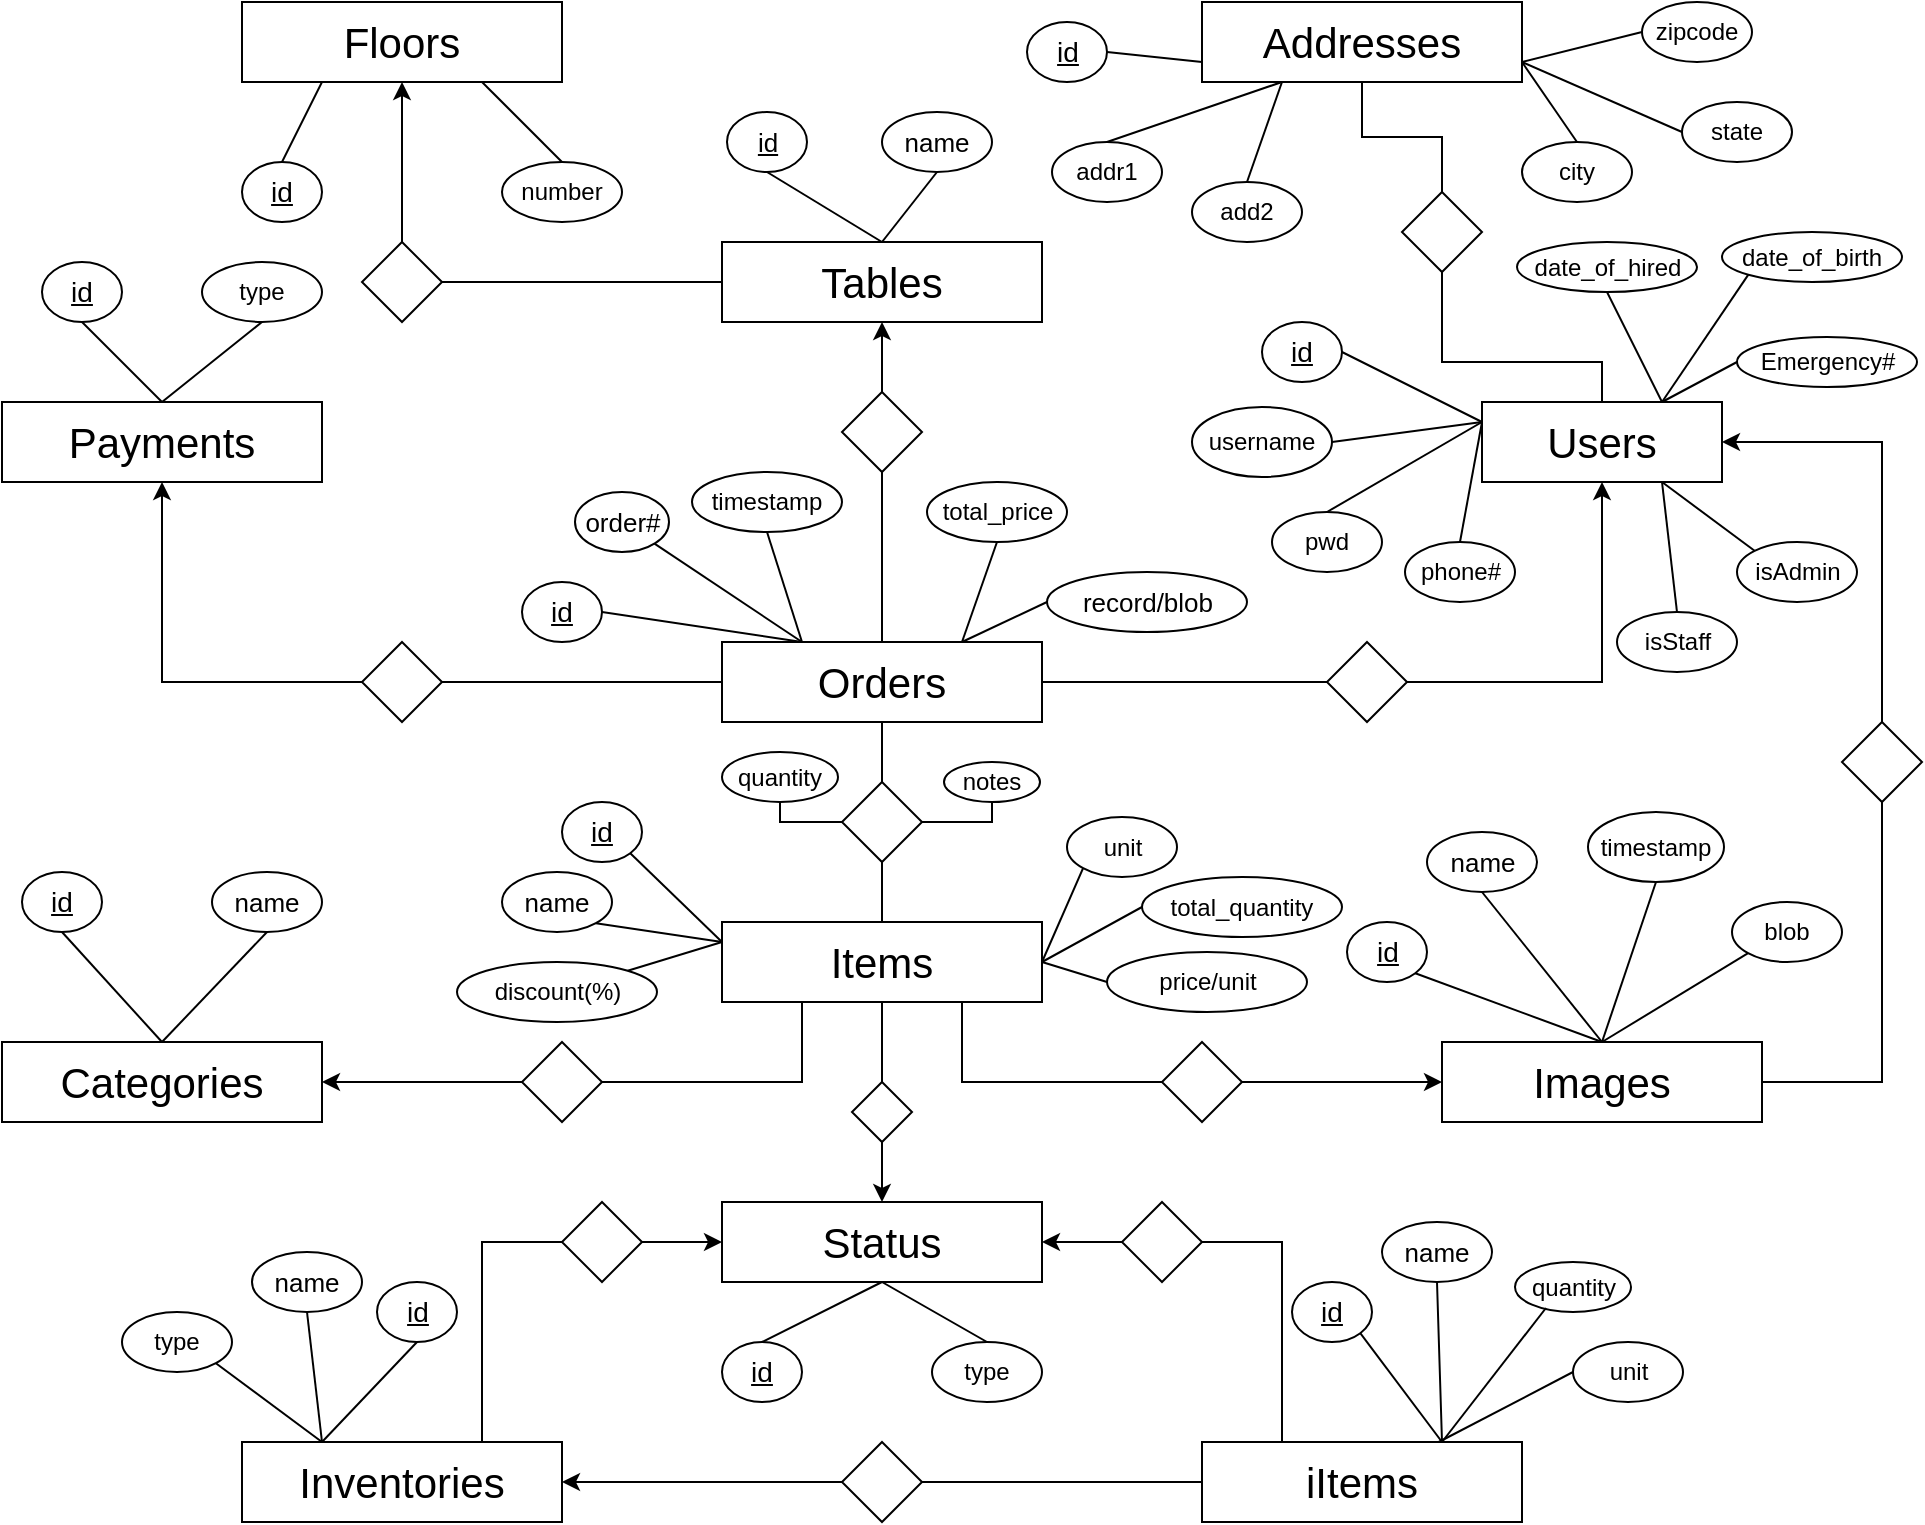 <mxfile version="12.2.4" type="device" pages="1"><diagram id="SqzBO1dP8oTxHRe6FF3o" name="Page-1"><mxGraphModel dx="1656" dy="914" grid="1" gridSize="10" guides="1" tooltips="1" connect="1" arrows="1" fold="1" page="1" pageScale="1" pageWidth="1100" pageHeight="850" math="0" shadow="0"><root><mxCell id="0"/><mxCell id="1" parent="0"/><mxCell id="6KdxExb9u717mg74cRnZ-1" value="&lt;font style=&quot;font-size: 21px&quot;&gt;Floors&lt;/font&gt;" style="rounded=0;whiteSpace=wrap;html=1;" vertex="1" parent="1"><mxGeometry x="190" y="50" width="160" height="40" as="geometry"/></mxCell><mxCell id="6KdxExb9u717mg74cRnZ-37" style="edgeStyle=orthogonalEdgeStyle;rounded=0;orthogonalLoop=1;jettySize=auto;html=1;entryX=0.5;entryY=1;entryDx=0;entryDy=0;endArrow=classic;endFill=1;" edge="1" parent="1" source="6KdxExb9u717mg74cRnZ-38" target="6KdxExb9u717mg74cRnZ-1"><mxGeometry relative="1" as="geometry"/></mxCell><mxCell id="6KdxExb9u717mg74cRnZ-2" value="&lt;font style=&quot;font-size: 21px&quot;&gt;Tables&lt;/font&gt;" style="rounded=0;whiteSpace=wrap;html=1;" vertex="1" parent="1"><mxGeometry x="430" y="170" width="160" height="40" as="geometry"/></mxCell><mxCell id="6KdxExb9u717mg74cRnZ-40" style="edgeStyle=orthogonalEdgeStyle;rounded=0;orthogonalLoop=1;jettySize=auto;html=1;entryX=0.5;entryY=1;entryDx=0;entryDy=0;endArrow=classic;endFill=1;" edge="1" parent="1" source="6KdxExb9u717mg74cRnZ-41" target="6KdxExb9u717mg74cRnZ-2"><mxGeometry relative="1" as="geometry"/></mxCell><mxCell id="6KdxExb9u717mg74cRnZ-43" style="edgeStyle=orthogonalEdgeStyle;rounded=0;orthogonalLoop=1;jettySize=auto;html=1;entryX=0.5;entryY=1;entryDx=0;entryDy=0;endArrow=classic;endFill=1;" edge="1" parent="1" source="6KdxExb9u717mg74cRnZ-44" target="6KdxExb9u717mg74cRnZ-24"><mxGeometry relative="1" as="geometry"/></mxCell><mxCell id="6KdxExb9u717mg74cRnZ-46" style="edgeStyle=orthogonalEdgeStyle;rounded=0;orthogonalLoop=1;jettySize=auto;html=1;entryX=0.5;entryY=1;entryDx=0;entryDy=0;endArrow=classic;endFill=1;exitX=1;exitY=0.5;exitDx=0;exitDy=0;" edge="1" parent="1" source="6KdxExb9u717mg74cRnZ-6" target="6KdxExb9u717mg74cRnZ-17"><mxGeometry relative="1" as="geometry"><Array as="points"><mxPoint x="870" y="390"/></Array></mxGeometry></mxCell><mxCell id="6KdxExb9u717mg74cRnZ-6" value="&lt;font style=&quot;font-size: 21px&quot;&gt;Orders&lt;/font&gt;" style="rounded=0;whiteSpace=wrap;html=1;" vertex="1" parent="1"><mxGeometry x="430" y="370" width="160" height="40" as="geometry"/></mxCell><mxCell id="6KdxExb9u717mg74cRnZ-50" style="edgeStyle=orthogonalEdgeStyle;rounded=0;orthogonalLoop=1;jettySize=auto;html=1;entryX=0.5;entryY=1;entryDx=0;entryDy=0;endArrow=none;endFill=0;" edge="1" parent="1" source="6KdxExb9u717mg74cRnZ-51" target="6KdxExb9u717mg74cRnZ-6"><mxGeometry relative="1" as="geometry"/></mxCell><mxCell id="6KdxExb9u717mg74cRnZ-53" style="edgeStyle=orthogonalEdgeStyle;rounded=0;orthogonalLoop=1;jettySize=auto;html=1;entryX=1;entryY=0.5;entryDx=0;entryDy=0;endArrow=classic;endFill=1;" edge="1" parent="1" source="6KdxExb9u717mg74cRnZ-54" target="6KdxExb9u717mg74cRnZ-21"><mxGeometry relative="1" as="geometry"/></mxCell><mxCell id="6KdxExb9u717mg74cRnZ-56" style="edgeStyle=orthogonalEdgeStyle;rounded=0;orthogonalLoop=1;jettySize=auto;html=1;entryX=0;entryY=0.5;entryDx=0;entryDy=0;endArrow=classic;endFill=1;exitX=1;exitY=0.5;exitDx=0;exitDy=0;" edge="1" parent="1" source="6KdxExb9u717mg74cRnZ-188" target="6KdxExb9u717mg74cRnZ-23"><mxGeometry relative="1" as="geometry"/></mxCell><mxCell id="6KdxExb9u717mg74cRnZ-63" style="edgeStyle=orthogonalEdgeStyle;rounded=0;orthogonalLoop=1;jettySize=auto;html=1;entryX=0.5;entryY=0;entryDx=0;entryDy=0;endArrow=classic;endFill=1;" edge="1" parent="1" source="6KdxExb9u717mg74cRnZ-64" target="6KdxExb9u717mg74cRnZ-29"><mxGeometry relative="1" as="geometry"/></mxCell><mxCell id="6KdxExb9u717mg74cRnZ-14" value="&lt;font style=&quot;font-size: 21px&quot;&gt;Items&lt;/font&gt;" style="rounded=0;whiteSpace=wrap;html=1;" vertex="1" parent="1"><mxGeometry x="430" y="510" width="160" height="40" as="geometry"/></mxCell><mxCell id="6KdxExb9u717mg74cRnZ-48" style="edgeStyle=orthogonalEdgeStyle;rounded=0;orthogonalLoop=1;jettySize=auto;html=1;entryX=0.5;entryY=1;entryDx=0;entryDy=0;endArrow=none;endFill=0;exitX=0.5;exitY=0;exitDx=0;exitDy=0;" edge="1" parent="1" source="6KdxExb9u717mg74cRnZ-49" target="6KdxExb9u717mg74cRnZ-18"><mxGeometry relative="1" as="geometry"/></mxCell><mxCell id="6KdxExb9u717mg74cRnZ-57" style="edgeStyle=orthogonalEdgeStyle;rounded=0;orthogonalLoop=1;jettySize=auto;html=1;entryX=1;entryY=0.5;entryDx=0;entryDy=0;endArrow=none;endFill=0;exitX=0.5;exitY=1;exitDx=0;exitDy=0;" edge="1" parent="1" source="6KdxExb9u717mg74cRnZ-58" target="6KdxExb9u717mg74cRnZ-23"><mxGeometry relative="1" as="geometry"><Array as="points"><mxPoint x="1010" y="590"/></Array></mxGeometry></mxCell><mxCell id="6KdxExb9u717mg74cRnZ-17" value="&lt;font style=&quot;font-size: 21px&quot;&gt;Users&lt;/font&gt;" style="rounded=0;whiteSpace=wrap;html=1;" vertex="1" parent="1"><mxGeometry x="810" y="250" width="120" height="40" as="geometry"/></mxCell><mxCell id="6KdxExb9u717mg74cRnZ-18" value="&lt;font style=&quot;font-size: 21px&quot;&gt;Addresses&lt;/font&gt;" style="rounded=0;whiteSpace=wrap;html=1;" vertex="1" parent="1"><mxGeometry x="670" y="50" width="160" height="40" as="geometry"/></mxCell><mxCell id="6KdxExb9u717mg74cRnZ-66" style="edgeStyle=orthogonalEdgeStyle;rounded=0;orthogonalLoop=1;jettySize=auto;html=1;entryX=0;entryY=0.5;entryDx=0;entryDy=0;endArrow=classic;endFill=1;exitX=1;exitY=0.5;exitDx=0;exitDy=0;" edge="1" parent="1" source="6KdxExb9u717mg74cRnZ-67" target="6KdxExb9u717mg74cRnZ-29"><mxGeometry relative="1" as="geometry"/></mxCell><mxCell id="6KdxExb9u717mg74cRnZ-233" style="edgeStyle=orthogonalEdgeStyle;rounded=0;orthogonalLoop=1;jettySize=auto;html=1;entryX=0;entryY=0.5;entryDx=0;entryDy=0;endArrow=none;endFill=0;exitX=0.75;exitY=0;exitDx=0;exitDy=0;" edge="1" parent="1" source="6KdxExb9u717mg74cRnZ-19" target="6KdxExb9u717mg74cRnZ-67"><mxGeometry relative="1" as="geometry"/></mxCell><mxCell id="6KdxExb9u717mg74cRnZ-19" value="&lt;font style=&quot;font-size: 21px&quot;&gt;Inventories&lt;/font&gt;" style="rounded=0;whiteSpace=wrap;html=1;" vertex="1" parent="1"><mxGeometry x="190" y="770" width="160" height="40" as="geometry"/></mxCell><mxCell id="6KdxExb9u717mg74cRnZ-69" style="edgeStyle=orthogonalEdgeStyle;rounded=0;orthogonalLoop=1;jettySize=auto;html=1;entryX=1;entryY=0.5;entryDx=0;entryDy=0;endArrow=classic;endFill=1;exitX=0;exitY=0.5;exitDx=0;exitDy=0;" edge="1" parent="1" source="6KdxExb9u717mg74cRnZ-70" target="6KdxExb9u717mg74cRnZ-29"><mxGeometry relative="1" as="geometry"/></mxCell><mxCell id="6KdxExb9u717mg74cRnZ-73" style="edgeStyle=orthogonalEdgeStyle;rounded=0;orthogonalLoop=1;jettySize=auto;html=1;entryX=1;entryY=0.5;entryDx=0;entryDy=0;endArrow=classic;endFill=1;" edge="1" parent="1" source="6KdxExb9u717mg74cRnZ-74" target="6KdxExb9u717mg74cRnZ-19"><mxGeometry relative="1" as="geometry"/></mxCell><mxCell id="6KdxExb9u717mg74cRnZ-20" value="&lt;font style=&quot;font-size: 21px&quot;&gt;iItems&lt;/font&gt;" style="rounded=0;whiteSpace=wrap;html=1;" vertex="1" parent="1"><mxGeometry x="670" y="770" width="160" height="40" as="geometry"/></mxCell><mxCell id="6KdxExb9u717mg74cRnZ-21" value="&lt;font style=&quot;font-size: 21px&quot;&gt;Categories&lt;/font&gt;" style="rounded=0;whiteSpace=wrap;html=1;" vertex="1" parent="1"><mxGeometry x="70" y="570" width="160" height="40" as="geometry"/></mxCell><mxCell id="6KdxExb9u717mg74cRnZ-23" value="&lt;font style=&quot;font-size: 21px&quot;&gt;Images&lt;/font&gt;" style="rounded=0;whiteSpace=wrap;html=1;" vertex="1" parent="1"><mxGeometry x="790" y="570" width="160" height="40" as="geometry"/></mxCell><mxCell id="6KdxExb9u717mg74cRnZ-24" value="&lt;font style=&quot;font-size: 21px&quot;&gt;Payments&lt;/font&gt;" style="rounded=0;whiteSpace=wrap;html=1;" vertex="1" parent="1"><mxGeometry x="70" y="250" width="160" height="40" as="geometry"/></mxCell><mxCell id="6KdxExb9u717mg74cRnZ-29" value="&lt;font style=&quot;font-size: 21px&quot;&gt;Status&lt;/font&gt;" style="rounded=0;whiteSpace=wrap;html=1;" vertex="1" parent="1"><mxGeometry x="430" y="650" width="160" height="40" as="geometry"/></mxCell><mxCell id="6KdxExb9u717mg74cRnZ-38" value="" style="rhombus;whiteSpace=wrap;html=1;" vertex="1" parent="1"><mxGeometry x="250" y="170" width="40" height="40" as="geometry"/></mxCell><mxCell id="6KdxExb9u717mg74cRnZ-39" style="edgeStyle=orthogonalEdgeStyle;rounded=0;orthogonalLoop=1;jettySize=auto;html=1;entryX=1;entryY=0.5;entryDx=0;entryDy=0;endArrow=none;endFill=0;exitX=0;exitY=0.5;exitDx=0;exitDy=0;" edge="1" parent="1" source="6KdxExb9u717mg74cRnZ-2" target="6KdxExb9u717mg74cRnZ-38"><mxGeometry relative="1" as="geometry"><mxPoint x="430" y="190" as="sourcePoint"/><mxPoint x="270.429" y="90" as="targetPoint"/></mxGeometry></mxCell><mxCell id="6KdxExb9u717mg74cRnZ-41" value="" style="rhombus;whiteSpace=wrap;html=1;" vertex="1" parent="1"><mxGeometry x="490" y="245" width="40" height="40" as="geometry"/></mxCell><mxCell id="6KdxExb9u717mg74cRnZ-42" style="edgeStyle=orthogonalEdgeStyle;rounded=0;orthogonalLoop=1;jettySize=auto;html=1;entryX=0.5;entryY=1;entryDx=0;entryDy=0;endArrow=none;endFill=0;" edge="1" parent="1" source="6KdxExb9u717mg74cRnZ-6" target="6KdxExb9u717mg74cRnZ-41"><mxGeometry relative="1" as="geometry"><mxPoint x="510.429" y="330" as="sourcePoint"/><mxPoint x="510.429" y="210" as="targetPoint"/></mxGeometry></mxCell><mxCell id="6KdxExb9u717mg74cRnZ-44" value="" style="rhombus;whiteSpace=wrap;html=1;" vertex="1" parent="1"><mxGeometry x="250" y="370" width="40" height="40" as="geometry"/></mxCell><mxCell id="6KdxExb9u717mg74cRnZ-45" style="edgeStyle=orthogonalEdgeStyle;rounded=0;orthogonalLoop=1;jettySize=auto;html=1;entryX=1;entryY=0.5;entryDx=0;entryDy=0;endArrow=none;endFill=0;" edge="1" parent="1" source="6KdxExb9u717mg74cRnZ-6" target="6KdxExb9u717mg74cRnZ-44"><mxGeometry relative="1" as="geometry"><mxPoint x="430" y="350" as="sourcePoint"/><mxPoint x="150.429" y="290" as="targetPoint"/></mxGeometry></mxCell><mxCell id="6KdxExb9u717mg74cRnZ-47" value="" style="rhombus;whiteSpace=wrap;html=1;" vertex="1" parent="1"><mxGeometry x="732.5" y="370" width="40" height="40" as="geometry"/></mxCell><mxCell id="6KdxExb9u717mg74cRnZ-51" value="" style="rhombus;whiteSpace=wrap;html=1;" vertex="1" parent="1"><mxGeometry x="490" y="440" width="40" height="40" as="geometry"/></mxCell><mxCell id="6KdxExb9u717mg74cRnZ-52" style="edgeStyle=orthogonalEdgeStyle;rounded=0;orthogonalLoop=1;jettySize=auto;html=1;entryX=0.5;entryY=1;entryDx=0;entryDy=0;endArrow=none;endFill=0;" edge="1" parent="1" source="6KdxExb9u717mg74cRnZ-14" target="6KdxExb9u717mg74cRnZ-51"><mxGeometry relative="1" as="geometry"><mxPoint x="510.429" y="490" as="sourcePoint"/><mxPoint x="510.429" y="370" as="targetPoint"/></mxGeometry></mxCell><mxCell id="6KdxExb9u717mg74cRnZ-54" value="" style="rhombus;whiteSpace=wrap;html=1;" vertex="1" parent="1"><mxGeometry x="330" y="570" width="40" height="40" as="geometry"/></mxCell><mxCell id="6KdxExb9u717mg74cRnZ-55" style="edgeStyle=orthogonalEdgeStyle;rounded=0;orthogonalLoop=1;jettySize=auto;html=1;entryX=1;entryY=0.5;entryDx=0;entryDy=0;endArrow=none;endFill=0;exitX=0.25;exitY=1;exitDx=0;exitDy=0;" edge="1" parent="1" source="6KdxExb9u717mg74cRnZ-14" target="6KdxExb9u717mg74cRnZ-54"><mxGeometry relative="1" as="geometry"><mxPoint x="430" y="510" as="sourcePoint"/><mxPoint x="150.429" y="570" as="targetPoint"/></mxGeometry></mxCell><mxCell id="6KdxExb9u717mg74cRnZ-58" value="" style="rhombus;whiteSpace=wrap;html=1;" vertex="1" parent="1"><mxGeometry x="990" y="410" width="40" height="40" as="geometry"/></mxCell><mxCell id="6KdxExb9u717mg74cRnZ-62" style="edgeStyle=orthogonalEdgeStyle;rounded=0;orthogonalLoop=1;jettySize=auto;html=1;entryX=1;entryY=0.5;entryDx=0;entryDy=0;endArrow=classic;endFill=1;exitX=0.5;exitY=0;exitDx=0;exitDy=0;" edge="1" parent="1" source="6KdxExb9u717mg74cRnZ-58" target="6KdxExb9u717mg74cRnZ-17"><mxGeometry relative="1" as="geometry"><mxPoint x="950.429" y="590" as="sourcePoint"/><mxPoint x="950.429" y="270" as="targetPoint"/><Array as="points"/></mxGeometry></mxCell><mxCell id="6KdxExb9u717mg74cRnZ-64" value="" style="rhombus;whiteSpace=wrap;html=1;" vertex="1" parent="1"><mxGeometry x="495" y="590" width="30" height="30" as="geometry"/></mxCell><mxCell id="6KdxExb9u717mg74cRnZ-65" style="edgeStyle=orthogonalEdgeStyle;rounded=0;orthogonalLoop=1;jettySize=auto;html=1;entryX=0.5;entryY=0;entryDx=0;entryDy=0;endArrow=none;endFill=0;" edge="1" parent="1" source="6KdxExb9u717mg74cRnZ-14" target="6KdxExb9u717mg74cRnZ-64"><mxGeometry relative="1" as="geometry"><mxPoint x="510.429" y="530" as="sourcePoint"/><mxPoint x="510.429" y="650" as="targetPoint"/></mxGeometry></mxCell><mxCell id="6KdxExb9u717mg74cRnZ-67" value="" style="rhombus;whiteSpace=wrap;html=1;" vertex="1" parent="1"><mxGeometry x="350" y="650" width="40" height="40" as="geometry"/></mxCell><mxCell id="6KdxExb9u717mg74cRnZ-70" value="" style="rhombus;whiteSpace=wrap;html=1;" vertex="1" parent="1"><mxGeometry x="630" y="650" width="40" height="40" as="geometry"/></mxCell><mxCell id="6KdxExb9u717mg74cRnZ-71" style="edgeStyle=orthogonalEdgeStyle;rounded=0;orthogonalLoop=1;jettySize=auto;html=1;entryX=1;entryY=0.5;entryDx=0;entryDy=0;endArrow=none;endFill=0;exitX=0.25;exitY=0;exitDx=0;exitDy=0;" edge="1" parent="1" source="6KdxExb9u717mg74cRnZ-20" target="6KdxExb9u717mg74cRnZ-70"><mxGeometry relative="1" as="geometry"><mxPoint x="750.429" y="770.0" as="sourcePoint"/><mxPoint x="590.429" y="670" as="targetPoint"/></mxGeometry></mxCell><mxCell id="6KdxExb9u717mg74cRnZ-74" value="" style="rhombus;whiteSpace=wrap;html=1;" vertex="1" parent="1"><mxGeometry x="490" y="770" width="40" height="40" as="geometry"/></mxCell><mxCell id="6KdxExb9u717mg74cRnZ-75" style="edgeStyle=orthogonalEdgeStyle;rounded=0;orthogonalLoop=1;jettySize=auto;html=1;entryX=1;entryY=0.5;entryDx=0;entryDy=0;endArrow=none;endFill=0;" edge="1" parent="1" source="6KdxExb9u717mg74cRnZ-20" target="6KdxExb9u717mg74cRnZ-74"><mxGeometry relative="1" as="geometry"><mxPoint x="670" y="790.0" as="sourcePoint"/><mxPoint x="350.429" y="790.0" as="targetPoint"/></mxGeometry></mxCell><mxCell id="6KdxExb9u717mg74cRnZ-76" value="&lt;font style=&quot;font-size: 14px&quot;&gt;&lt;u&gt;id&lt;/u&gt;&lt;/font&gt;" style="ellipse;whiteSpace=wrap;html=1;" vertex="1" parent="1"><mxGeometry x="190" y="130" width="40" height="30" as="geometry"/></mxCell><mxCell id="6KdxExb9u717mg74cRnZ-78" value="number" style="ellipse;whiteSpace=wrap;html=1;" vertex="1" parent="1"><mxGeometry x="320" y="130" width="60" height="30" as="geometry"/></mxCell><mxCell id="6KdxExb9u717mg74cRnZ-81" value="&lt;font style=&quot;font-size: 13px&quot;&gt;&lt;u&gt;id&lt;/u&gt;&lt;/font&gt;" style="ellipse;whiteSpace=wrap;html=1;" vertex="1" parent="1"><mxGeometry x="432.5" y="105" width="40" height="30" as="geometry"/></mxCell><mxCell id="6KdxExb9u717mg74cRnZ-82" value="&lt;font style=&quot;font-size: 13px&quot;&gt;name&lt;/font&gt;" style="ellipse;whiteSpace=wrap;html=1;" vertex="1" parent="1"><mxGeometry x="510" y="105" width="55" height="30" as="geometry"/></mxCell><mxCell id="6KdxExb9u717mg74cRnZ-85" value="&lt;font style=&quot;font-size: 14px&quot;&gt;&lt;u&gt;id&lt;/u&gt;&lt;/font&gt;" style="ellipse;whiteSpace=wrap;html=1;" vertex="1" parent="1"><mxGeometry x="330" y="340" width="40" height="30" as="geometry"/></mxCell><mxCell id="6KdxExb9u717mg74cRnZ-86" value="&lt;font style=&quot;font-size: 13px&quot;&gt;order#&lt;/font&gt;" style="ellipse;whiteSpace=wrap;html=1;" vertex="1" parent="1"><mxGeometry x="356.5" y="295" width="47" height="30" as="geometry"/></mxCell><mxCell id="6KdxExb9u717mg74cRnZ-92" value="&lt;font style=&quot;font-size: 12px&quot;&gt;timestamp&lt;/font&gt;" style="ellipse;whiteSpace=wrap;html=1;" vertex="1" parent="1"><mxGeometry x="415" y="285" width="75" height="30" as="geometry"/></mxCell><mxCell id="6KdxExb9u717mg74cRnZ-99" value="&lt;font style=&quot;font-size: 12px&quot;&gt;total_price&lt;/font&gt;" style="ellipse;whiteSpace=wrap;html=1;" vertex="1" parent="1"><mxGeometry x="532.5" y="290" width="70" height="30" as="geometry"/></mxCell><mxCell id="6KdxExb9u717mg74cRnZ-109" value="&lt;font style=&quot;font-size: 13px&quot;&gt;record/blob&lt;/font&gt;" style="ellipse;whiteSpace=wrap;html=1;" vertex="1" parent="1"><mxGeometry x="592.5" y="335" width="100" height="30" as="geometry"/></mxCell><mxCell id="6KdxExb9u717mg74cRnZ-114" value="" style="endArrow=none;html=1;entryX=0.25;entryY=0;entryDx=0;entryDy=0;exitX=0.5;exitY=1;exitDx=0;exitDy=0;" edge="1" parent="1" source="6KdxExb9u717mg74cRnZ-92" target="6KdxExb9u717mg74cRnZ-6"><mxGeometry width="50" height="50" relative="1" as="geometry"><mxPoint x="453" y="315" as="sourcePoint"/><mxPoint x="120" y="830" as="targetPoint"/></mxGeometry></mxCell><mxCell id="6KdxExb9u717mg74cRnZ-116" value="" style="endArrow=none;html=1;entryX=0.25;entryY=0;entryDx=0;entryDy=0;" edge="1" parent="1" source="6KdxExb9u717mg74cRnZ-86" target="6KdxExb9u717mg74cRnZ-6"><mxGeometry width="50" height="50" relative="1" as="geometry"><mxPoint x="452.5" y="270" as="sourcePoint"/><mxPoint x="480" y="310" as="targetPoint"/></mxGeometry></mxCell><mxCell id="6KdxExb9u717mg74cRnZ-117" value="" style="endArrow=none;html=1;entryX=0.25;entryY=0;entryDx=0;entryDy=0;exitX=1;exitY=0.5;exitDx=0;exitDy=0;" edge="1" parent="1" source="6KdxExb9u717mg74cRnZ-85" target="6KdxExb9u717mg74cRnZ-6"><mxGeometry width="50" height="50" relative="1" as="geometry"><mxPoint x="462.5" y="280" as="sourcePoint"/><mxPoint x="490" y="350" as="targetPoint"/></mxGeometry></mxCell><mxCell id="6KdxExb9u717mg74cRnZ-118" value="" style="endArrow=none;html=1;entryX=0.25;entryY=1;entryDx=0;entryDy=0;exitX=0.5;exitY=0;exitDx=0;exitDy=0;" edge="1" parent="1" source="6KdxExb9u717mg74cRnZ-76" target="6KdxExb9u717mg74cRnZ-1"><mxGeometry width="50" height="50" relative="1" as="geometry"><mxPoint x="472.5" y="290" as="sourcePoint"/><mxPoint x="500" y="360" as="targetPoint"/></mxGeometry></mxCell><mxCell id="6KdxExb9u717mg74cRnZ-122" value="" style="endArrow=none;html=1;entryX=0.75;entryY=1;entryDx=0;entryDy=0;exitX=0.5;exitY=0;exitDx=0;exitDy=0;" edge="1" parent="1" source="6KdxExb9u717mg74cRnZ-78" target="6KdxExb9u717mg74cRnZ-1"><mxGeometry width="50" height="50" relative="1" as="geometry"><mxPoint x="144.142" y="94.393" as="sourcePoint"/><mxPoint x="200" y="90" as="targetPoint"/></mxGeometry></mxCell><mxCell id="6KdxExb9u717mg74cRnZ-123" value="" style="endArrow=none;html=1;entryX=0.5;entryY=0;entryDx=0;entryDy=0;exitX=0.5;exitY=1;exitDx=0;exitDy=0;" edge="1" parent="1" source="6KdxExb9u717mg74cRnZ-81" target="6KdxExb9u717mg74cRnZ-2"><mxGeometry width="50" height="50" relative="1" as="geometry"><mxPoint x="154.142" y="104.393" as="sourcePoint"/><mxPoint x="210" y="100" as="targetPoint"/></mxGeometry></mxCell><mxCell id="6KdxExb9u717mg74cRnZ-124" value="" style="endArrow=none;html=1;entryX=0.5;entryY=0;entryDx=0;entryDy=0;exitX=0.5;exitY=1;exitDx=0;exitDy=0;" edge="1" parent="1" source="6KdxExb9u717mg74cRnZ-82" target="6KdxExb9u717mg74cRnZ-2"><mxGeometry width="50" height="50" relative="1" as="geometry"><mxPoint x="440" y="130" as="sourcePoint"/><mxPoint x="520" y="180" as="targetPoint"/></mxGeometry></mxCell><mxCell id="6KdxExb9u717mg74cRnZ-125" value="" style="endArrow=none;html=1;entryX=0.75;entryY=0;entryDx=0;entryDy=0;exitX=0.5;exitY=1;exitDx=0;exitDy=0;" edge="1" parent="1" source="6KdxExb9u717mg74cRnZ-99" target="6KdxExb9u717mg74cRnZ-6"><mxGeometry width="50" height="50" relative="1" as="geometry"><mxPoint x="452.5" y="270" as="sourcePoint"/><mxPoint x="480" y="340" as="targetPoint"/></mxGeometry></mxCell><mxCell id="6KdxExb9u717mg74cRnZ-126" value="" style="endArrow=none;html=1;entryX=0.75;entryY=0;entryDx=0;entryDy=0;exitX=0;exitY=0.5;exitDx=0;exitDy=0;" edge="1" parent="1" source="6KdxExb9u717mg74cRnZ-109" target="6KdxExb9u717mg74cRnZ-6"><mxGeometry width="50" height="50" relative="1" as="geometry"><mxPoint x="462.5" y="280" as="sourcePoint"/><mxPoint x="490" y="350" as="targetPoint"/></mxGeometry></mxCell><mxCell id="6KdxExb9u717mg74cRnZ-127" value="&lt;font style=&quot;font-size: 14px&quot;&gt;&lt;u&gt;id&lt;/u&gt;&lt;/font&gt;" style="ellipse;whiteSpace=wrap;html=1;" vertex="1" parent="1"><mxGeometry x="90" y="180" width="40" height="30" as="geometry"/></mxCell><mxCell id="6KdxExb9u717mg74cRnZ-129" value="type" style="ellipse;whiteSpace=wrap;html=1;" vertex="1" parent="1"><mxGeometry x="170" y="180" width="60" height="30" as="geometry"/></mxCell><mxCell id="6KdxExb9u717mg74cRnZ-130" value="" style="endArrow=none;html=1;entryX=0.5;entryY=1;entryDx=0;entryDy=0;exitX=0.5;exitY=0;exitDx=0;exitDy=0;" edge="1" parent="1" source="6KdxExb9u717mg74cRnZ-24" target="6KdxExb9u717mg74cRnZ-127"><mxGeometry width="50" height="50" relative="1" as="geometry"><mxPoint x="210" y="145" as="sourcePoint"/><mxPoint x="231.04" y="98.96" as="targetPoint"/></mxGeometry></mxCell><mxCell id="6KdxExb9u717mg74cRnZ-131" value="" style="endArrow=none;html=1;entryX=0.5;entryY=1;entryDx=0;entryDy=0;exitX=0.5;exitY=0;exitDx=0;exitDy=0;" edge="1" parent="1" source="6KdxExb9u717mg74cRnZ-24" target="6KdxExb9u717mg74cRnZ-129"><mxGeometry width="50" height="50" relative="1" as="geometry"><mxPoint x="160" y="260" as="sourcePoint"/><mxPoint x="120" y="220" as="targetPoint"/></mxGeometry></mxCell><mxCell id="6KdxExb9u717mg74cRnZ-132" value="&lt;font style=&quot;font-size: 14px&quot;&gt;&lt;u&gt;id&lt;/u&gt;&lt;/font&gt;" style="ellipse;whiteSpace=wrap;html=1;" vertex="1" parent="1"><mxGeometry x="582.5" y="60" width="40" height="30" as="geometry"/></mxCell><mxCell id="6KdxExb9u717mg74cRnZ-133" value="addr1" style="ellipse;whiteSpace=wrap;html=1;" vertex="1" parent="1"><mxGeometry x="595" y="120" width="55" height="30" as="geometry"/></mxCell><mxCell id="6KdxExb9u717mg74cRnZ-134" value="add2" style="ellipse;whiteSpace=wrap;html=1;" vertex="1" parent="1"><mxGeometry x="665" y="140" width="55" height="30" as="geometry"/></mxCell><mxCell id="6KdxExb9u717mg74cRnZ-135" value="city" style="ellipse;whiteSpace=wrap;html=1;" vertex="1" parent="1"><mxGeometry x="830" y="120" width="55" height="30" as="geometry"/></mxCell><mxCell id="6KdxExb9u717mg74cRnZ-49" value="" style="rhombus;whiteSpace=wrap;html=1;" vertex="1" parent="1"><mxGeometry x="770" y="145" width="40" height="40" as="geometry"/></mxCell><mxCell id="6KdxExb9u717mg74cRnZ-136" style="edgeStyle=orthogonalEdgeStyle;rounded=0;orthogonalLoop=1;jettySize=auto;html=1;entryX=0.5;entryY=1;entryDx=0;entryDy=0;endArrow=none;endFill=0;exitX=0.5;exitY=0;exitDx=0;exitDy=0;" edge="1" parent="1" source="6KdxExb9u717mg74cRnZ-17" target="6KdxExb9u717mg74cRnZ-49"><mxGeometry relative="1" as="geometry"><mxPoint x="870" y="250" as="sourcePoint"/><mxPoint x="750" y="90" as="targetPoint"/><Array as="points"><mxPoint x="870" y="230"/><mxPoint x="790" y="230"/></Array></mxGeometry></mxCell><mxCell id="6KdxExb9u717mg74cRnZ-137" value="state" style="ellipse;whiteSpace=wrap;html=1;" vertex="1" parent="1"><mxGeometry x="910" y="100" width="55" height="30" as="geometry"/></mxCell><mxCell id="6KdxExb9u717mg74cRnZ-138" value="zipcode" style="ellipse;whiteSpace=wrap;html=1;" vertex="1" parent="1"><mxGeometry x="890" y="50" width="55" height="30" as="geometry"/></mxCell><mxCell id="6KdxExb9u717mg74cRnZ-143" value="" style="endArrow=none;html=1;entryX=0;entryY=0.75;entryDx=0;entryDy=0;exitX=1;exitY=0.5;exitDx=0;exitDy=0;" edge="1" parent="1" source="6KdxExb9u717mg74cRnZ-132" target="6KdxExb9u717mg74cRnZ-18"><mxGeometry width="50" height="50" relative="1" as="geometry"><mxPoint x="370" y="150" as="sourcePoint"/><mxPoint x="330" y="110" as="targetPoint"/></mxGeometry></mxCell><mxCell id="6KdxExb9u717mg74cRnZ-144" value="" style="endArrow=none;html=1;exitX=0.5;exitY=0;exitDx=0;exitDy=0;entryX=0.25;entryY=1;entryDx=0;entryDy=0;" edge="1" parent="1" source="6KdxExb9u717mg74cRnZ-133" target="6KdxExb9u717mg74cRnZ-18"><mxGeometry width="50" height="50" relative="1" as="geometry"><mxPoint x="652.5" y="130" as="sourcePoint"/><mxPoint x="710" y="90" as="targetPoint"/></mxGeometry></mxCell><mxCell id="6KdxExb9u717mg74cRnZ-145" value="" style="endArrow=none;html=1;entryX=0.25;entryY=1;entryDx=0;entryDy=0;exitX=0.5;exitY=0;exitDx=0;exitDy=0;" edge="1" parent="1" source="6KdxExb9u717mg74cRnZ-134" target="6KdxExb9u717mg74cRnZ-18"><mxGeometry width="50" height="50" relative="1" as="geometry"><mxPoint x="662.5" y="140" as="sourcePoint"/><mxPoint x="730" y="110" as="targetPoint"/></mxGeometry></mxCell><mxCell id="6KdxExb9u717mg74cRnZ-146" value="" style="endArrow=none;html=1;entryX=1;entryY=0.75;entryDx=0;entryDy=0;exitX=0.5;exitY=0;exitDx=0;exitDy=0;" edge="1" parent="1" source="6KdxExb9u717mg74cRnZ-135" target="6KdxExb9u717mg74cRnZ-18"><mxGeometry width="50" height="50" relative="1" as="geometry"><mxPoint x="672.5" y="150" as="sourcePoint"/><mxPoint x="740" y="120" as="targetPoint"/></mxGeometry></mxCell><mxCell id="6KdxExb9u717mg74cRnZ-147" value="" style="endArrow=none;html=1;entryX=1;entryY=0.75;entryDx=0;entryDy=0;exitX=0;exitY=0.5;exitDx=0;exitDy=0;" edge="1" parent="1" source="6KdxExb9u717mg74cRnZ-138" target="6KdxExb9u717mg74cRnZ-18"><mxGeometry width="50" height="50" relative="1" as="geometry"><mxPoint x="682.5" y="160" as="sourcePoint"/><mxPoint x="750" y="130" as="targetPoint"/></mxGeometry></mxCell><mxCell id="6KdxExb9u717mg74cRnZ-148" value="" style="endArrow=none;html=1;entryX=1;entryY=0.75;entryDx=0;entryDy=0;exitX=0;exitY=0.5;exitDx=0;exitDy=0;" edge="1" parent="1" source="6KdxExb9u717mg74cRnZ-137" target="6KdxExb9u717mg74cRnZ-18"><mxGeometry width="50" height="50" relative="1" as="geometry"><mxPoint x="692.5" y="170" as="sourcePoint"/><mxPoint x="760" y="140" as="targetPoint"/></mxGeometry></mxCell><mxCell id="6KdxExb9u717mg74cRnZ-149" value="&lt;font style=&quot;font-size: 14px&quot;&gt;&lt;u&gt;id&lt;/u&gt;&lt;/font&gt;" style="ellipse;whiteSpace=wrap;html=1;" vertex="1" parent="1"><mxGeometry x="700" y="210" width="40" height="30" as="geometry"/></mxCell><mxCell id="6KdxExb9u717mg74cRnZ-150" value="username" style="ellipse;whiteSpace=wrap;html=1;" vertex="1" parent="1"><mxGeometry x="665" y="252.5" width="70" height="35" as="geometry"/></mxCell><mxCell id="6KdxExb9u717mg74cRnZ-153" value="pwd" style="ellipse;whiteSpace=wrap;html=1;" vertex="1" parent="1"><mxGeometry x="705" y="305" width="55" height="30" as="geometry"/></mxCell><mxCell id="6KdxExb9u717mg74cRnZ-156" value="" style="endArrow=none;html=1;entryX=1;entryY=0.5;entryDx=0;entryDy=0;exitX=0;exitY=0.25;exitDx=0;exitDy=0;" edge="1" parent="1" source="6KdxExb9u717mg74cRnZ-17" target="6KdxExb9u717mg74cRnZ-149"><mxGeometry width="50" height="50" relative="1" as="geometry"><mxPoint x="867.5" y="130" as="sourcePoint"/><mxPoint x="840" y="90" as="targetPoint"/></mxGeometry></mxCell><mxCell id="6KdxExb9u717mg74cRnZ-157" value="" style="endArrow=none;html=1;entryX=1;entryY=0.5;entryDx=0;entryDy=0;exitX=0;exitY=0.25;exitDx=0;exitDy=0;" edge="1" parent="1" source="6KdxExb9u717mg74cRnZ-17" target="6KdxExb9u717mg74cRnZ-150"><mxGeometry width="50" height="50" relative="1" as="geometry"><mxPoint x="877.5" y="140" as="sourcePoint"/><mxPoint x="850" y="100" as="targetPoint"/></mxGeometry></mxCell><mxCell id="6KdxExb9u717mg74cRnZ-158" value="" style="endArrow=none;html=1;entryX=0.5;entryY=0;entryDx=0;entryDy=0;exitX=0;exitY=0.25;exitDx=0;exitDy=0;" edge="1" parent="1" source="6KdxExb9u717mg74cRnZ-17" target="6KdxExb9u717mg74cRnZ-153"><mxGeometry width="50" height="50" relative="1" as="geometry"><mxPoint x="910" y="250" as="sourcePoint"/><mxPoint x="960" y="195" as="targetPoint"/></mxGeometry></mxCell><mxCell id="6KdxExb9u717mg74cRnZ-159" value="isAdmin" style="ellipse;whiteSpace=wrap;html=1;" vertex="1" parent="1"><mxGeometry x="937.5" y="320" width="60" height="30" as="geometry"/></mxCell><mxCell id="6KdxExb9u717mg74cRnZ-160" value="isStaff" style="ellipse;whiteSpace=wrap;html=1;" vertex="1" parent="1"><mxGeometry x="877.5" y="355" width="60" height="30" as="geometry"/></mxCell><mxCell id="6KdxExb9u717mg74cRnZ-161" value="" style="endArrow=none;html=1;entryX=0.75;entryY=1;entryDx=0;entryDy=0;exitX=0;exitY=0;exitDx=0;exitDy=0;" edge="1" parent="1" source="6KdxExb9u717mg74cRnZ-159" target="6KdxExb9u717mg74cRnZ-17"><mxGeometry width="50" height="50" relative="1" as="geometry"><mxPoint x="920" y="260" as="sourcePoint"/><mxPoint x="960" y="195" as="targetPoint"/></mxGeometry></mxCell><mxCell id="6KdxExb9u717mg74cRnZ-162" value="" style="endArrow=none;html=1;exitX=0.5;exitY=0;exitDx=0;exitDy=0;entryX=0.75;entryY=1;entryDx=0;entryDy=0;" edge="1" parent="1" source="6KdxExb9u717mg74cRnZ-160" target="6KdxExb9u717mg74cRnZ-17"><mxGeometry width="50" height="50" relative="1" as="geometry"><mxPoint x="956.287" y="334.393" as="sourcePoint"/><mxPoint x="920" y="340" as="targetPoint"/></mxGeometry></mxCell><mxCell id="6KdxExb9u717mg74cRnZ-165" value="date_of_hired" style="ellipse;whiteSpace=wrap;html=1;" vertex="1" parent="1"><mxGeometry x="827.5" y="170" width="90" height="25" as="geometry"/></mxCell><mxCell id="6KdxExb9u717mg74cRnZ-166" value="date_of_birth" style="ellipse;whiteSpace=wrap;html=1;" vertex="1" parent="1"><mxGeometry x="930" y="165" width="90" height="25" as="geometry"/></mxCell><mxCell id="6KdxExb9u717mg74cRnZ-167" value="Emergency#" style="ellipse;whiteSpace=wrap;html=1;" vertex="1" parent="1"><mxGeometry x="937.5" y="217.5" width="90" height="25" as="geometry"/></mxCell><mxCell id="6KdxExb9u717mg74cRnZ-172" value="phone#" style="ellipse;whiteSpace=wrap;html=1;" vertex="1" parent="1"><mxGeometry x="771.5" y="320" width="55" height="30" as="geometry"/></mxCell><mxCell id="6KdxExb9u717mg74cRnZ-173" value="" style="endArrow=none;html=1;entryX=0.5;entryY=0;entryDx=0;entryDy=0;exitX=0;exitY=0.25;exitDx=0;exitDy=0;" edge="1" parent="1" source="6KdxExb9u717mg74cRnZ-17" target="6KdxExb9u717mg74cRnZ-172"><mxGeometry width="50" height="50" relative="1" as="geometry"><mxPoint x="820" y="270" as="sourcePoint"/><mxPoint x="742.5" y="305" as="targetPoint"/></mxGeometry></mxCell><mxCell id="6KdxExb9u717mg74cRnZ-174" value="" style="endArrow=none;html=1;entryX=0.75;entryY=0;entryDx=0;entryDy=0;exitX=0.5;exitY=1;exitDx=0;exitDy=0;" edge="1" parent="1" source="6KdxExb9u717mg74cRnZ-165" target="6KdxExb9u717mg74cRnZ-17"><mxGeometry width="50" height="50" relative="1" as="geometry"><mxPoint x="830" y="280" as="sourcePoint"/><mxPoint x="752.5" y="315" as="targetPoint"/></mxGeometry></mxCell><mxCell id="6KdxExb9u717mg74cRnZ-175" value="" style="endArrow=none;html=1;entryX=0.75;entryY=0;entryDx=0;entryDy=0;exitX=0;exitY=1;exitDx=0;exitDy=0;" edge="1" parent="1" source="6KdxExb9u717mg74cRnZ-166" target="6KdxExb9u717mg74cRnZ-17"><mxGeometry width="50" height="50" relative="1" as="geometry"><mxPoint x="840" y="290" as="sourcePoint"/><mxPoint x="762.5" y="325" as="targetPoint"/></mxGeometry></mxCell><mxCell id="6KdxExb9u717mg74cRnZ-176" value="" style="endArrow=none;html=1;entryX=0.75;entryY=0;entryDx=0;entryDy=0;exitX=0;exitY=0.5;exitDx=0;exitDy=0;" edge="1" parent="1" source="6KdxExb9u717mg74cRnZ-167" target="6KdxExb9u717mg74cRnZ-17"><mxGeometry width="50" height="50" relative="1" as="geometry"><mxPoint x="850" y="300" as="sourcePoint"/><mxPoint x="772.5" y="335" as="targetPoint"/></mxGeometry></mxCell><mxCell id="6KdxExb9u717mg74cRnZ-182" value="&lt;font style=&quot;font-size: 14px&quot;&gt;&lt;u&gt;id&lt;/u&gt;&lt;/font&gt;" style="ellipse;whiteSpace=wrap;html=1;" vertex="1" parent="1"><mxGeometry x="350" y="450" width="40" height="30" as="geometry"/></mxCell><mxCell id="6KdxExb9u717mg74cRnZ-184" value="&lt;font style=&quot;font-size: 13px&quot;&gt;name&lt;/font&gt;" style="ellipse;whiteSpace=wrap;html=1;" vertex="1" parent="1"><mxGeometry x="320" y="485" width="55" height="30" as="geometry"/></mxCell><mxCell id="6KdxExb9u717mg74cRnZ-185" value="total_quantity" style="ellipse;whiteSpace=wrap;html=1;" vertex="1" parent="1"><mxGeometry x="640" y="487.5" width="100" height="30" as="geometry"/></mxCell><mxCell id="6KdxExb9u717mg74cRnZ-186" value="unit" style="ellipse;whiteSpace=wrap;html=1;" vertex="1" parent="1"><mxGeometry x="602.5" y="457.5" width="55" height="30" as="geometry"/></mxCell><mxCell id="6KdxExb9u717mg74cRnZ-187" value="price/unit" style="ellipse;whiteSpace=wrap;html=1;" vertex="1" parent="1"><mxGeometry x="622.5" y="525" width="100" height="30" as="geometry"/></mxCell><mxCell id="6KdxExb9u717mg74cRnZ-188" value="" style="rhombus;whiteSpace=wrap;html=1;" vertex="1" parent="1"><mxGeometry x="650" y="570" width="40" height="40" as="geometry"/></mxCell><mxCell id="6KdxExb9u717mg74cRnZ-189" style="edgeStyle=orthogonalEdgeStyle;rounded=0;orthogonalLoop=1;jettySize=auto;html=1;entryX=0;entryY=0.5;entryDx=0;entryDy=0;endArrow=none;endFill=0;exitX=0.75;exitY=1;exitDx=0;exitDy=0;" edge="1" parent="1" source="6KdxExb9u717mg74cRnZ-14" target="6KdxExb9u717mg74cRnZ-188"><mxGeometry relative="1" as="geometry"><mxPoint x="550" y="550" as="sourcePoint"/><mxPoint x="790" y="590" as="targetPoint"/></mxGeometry></mxCell><mxCell id="6KdxExb9u717mg74cRnZ-190" value="discount(%)" style="ellipse;whiteSpace=wrap;html=1;" vertex="1" parent="1"><mxGeometry x="297.5" y="530" width="100" height="30" as="geometry"/></mxCell><mxCell id="6KdxExb9u717mg74cRnZ-191" value="" style="endArrow=none;html=1;entryX=0;entryY=0.25;entryDx=0;entryDy=0;exitX=1;exitY=1;exitDx=0;exitDy=0;" edge="1" parent="1" source="6KdxExb9u717mg74cRnZ-182" target="6KdxExb9u717mg74cRnZ-14"><mxGeometry width="50" height="50" relative="1" as="geometry"><mxPoint x="462.5" y="325" as="sourcePoint"/><mxPoint x="480" y="380" as="targetPoint"/></mxGeometry></mxCell><mxCell id="6KdxExb9u717mg74cRnZ-192" value="" style="endArrow=none;html=1;exitX=1;exitY=1;exitDx=0;exitDy=0;" edge="1" parent="1" source="6KdxExb9u717mg74cRnZ-184"><mxGeometry width="50" height="50" relative="1" as="geometry"><mxPoint x="460" y="465" as="sourcePoint"/><mxPoint x="430" y="520" as="targetPoint"/></mxGeometry></mxCell><mxCell id="6KdxExb9u717mg74cRnZ-193" value="" style="endArrow=none;html=1;entryX=0;entryY=0.25;entryDx=0;entryDy=0;exitX=1;exitY=0;exitDx=0;exitDy=0;" edge="1" parent="1" source="6KdxExb9u717mg74cRnZ-190" target="6KdxExb9u717mg74cRnZ-14"><mxGeometry width="50" height="50" relative="1" as="geometry"><mxPoint x="470" y="475" as="sourcePoint"/><mxPoint x="490" y="530" as="targetPoint"/></mxGeometry></mxCell><mxCell id="6KdxExb9u717mg74cRnZ-194" value="" style="endArrow=none;html=1;entryX=1;entryY=0.5;entryDx=0;entryDy=0;exitX=0;exitY=1;exitDx=0;exitDy=0;" edge="1" parent="1" source="6KdxExb9u717mg74cRnZ-186" target="6KdxExb9u717mg74cRnZ-14"><mxGeometry width="50" height="50" relative="1" as="geometry"><mxPoint x="460" y="465" as="sourcePoint"/><mxPoint x="480" y="520" as="targetPoint"/></mxGeometry></mxCell><mxCell id="6KdxExb9u717mg74cRnZ-195" value="" style="endArrow=none;html=1;entryX=1;entryY=0.5;entryDx=0;entryDy=0;exitX=0;exitY=0.5;exitDx=0;exitDy=0;" edge="1" parent="1" source="6KdxExb9u717mg74cRnZ-185" target="6KdxExb9u717mg74cRnZ-14"><mxGeometry width="50" height="50" relative="1" as="geometry"><mxPoint x="582.5" y="465" as="sourcePoint"/><mxPoint x="560" y="520" as="targetPoint"/></mxGeometry></mxCell><mxCell id="6KdxExb9u717mg74cRnZ-196" value="" style="endArrow=none;html=1;exitX=0;exitY=0.5;exitDx=0;exitDy=0;entryX=1;entryY=0.5;entryDx=0;entryDy=0;" edge="1" parent="1" source="6KdxExb9u717mg74cRnZ-187" target="6KdxExb9u717mg74cRnZ-14"><mxGeometry width="50" height="50" relative="1" as="geometry"><mxPoint x="592.5" y="475" as="sourcePoint"/><mxPoint x="620" y="560" as="targetPoint"/></mxGeometry></mxCell><mxCell id="6KdxExb9u717mg74cRnZ-197" value="&lt;font style=&quot;font-size: 14px&quot;&gt;&lt;u&gt;id&lt;/u&gt;&lt;/font&gt;" style="ellipse;whiteSpace=wrap;html=1;" vertex="1" parent="1"><mxGeometry x="80" y="485" width="40" height="30" as="geometry"/></mxCell><mxCell id="6KdxExb9u717mg74cRnZ-198" value="&lt;font style=&quot;font-size: 13px&quot;&gt;name&lt;/font&gt;" style="ellipse;whiteSpace=wrap;html=1;" vertex="1" parent="1"><mxGeometry x="175" y="485" width="55" height="30" as="geometry"/></mxCell><mxCell id="6KdxExb9u717mg74cRnZ-200" value="" style="endArrow=none;html=1;entryX=0.5;entryY=0;entryDx=0;entryDy=0;exitX=0.5;exitY=1;exitDx=0;exitDy=0;" edge="1" parent="1" source="6KdxExb9u717mg74cRnZ-197" target="6KdxExb9u717mg74cRnZ-21"><mxGeometry width="50" height="50" relative="1" as="geometry"><mxPoint x="387.5" y="505" as="sourcePoint"/><mxPoint x="480" y="520" as="targetPoint"/></mxGeometry></mxCell><mxCell id="6KdxExb9u717mg74cRnZ-201" value="" style="endArrow=none;html=1;entryX=0.5;entryY=0;entryDx=0;entryDy=0;exitX=0.5;exitY=1;exitDx=0;exitDy=0;" edge="1" parent="1" source="6KdxExb9u717mg74cRnZ-198" target="6KdxExb9u717mg74cRnZ-21"><mxGeometry width="50" height="50" relative="1" as="geometry"><mxPoint x="110" y="525" as="sourcePoint"/><mxPoint x="160" y="580" as="targetPoint"/></mxGeometry></mxCell><mxCell id="6KdxExb9u717mg74cRnZ-202" value="&lt;font style=&quot;font-size: 14px&quot;&gt;&lt;u&gt;id&lt;/u&gt;&lt;/font&gt;" style="ellipse;whiteSpace=wrap;html=1;" vertex="1" parent="1"><mxGeometry x="742.5" y="510" width="40" height="30" as="geometry"/></mxCell><mxCell id="6KdxExb9u717mg74cRnZ-203" value="&lt;font style=&quot;font-size: 13px&quot;&gt;name&lt;/font&gt;" style="ellipse;whiteSpace=wrap;html=1;" vertex="1" parent="1"><mxGeometry x="782.5" y="465" width="55" height="30" as="geometry"/></mxCell><mxCell id="6KdxExb9u717mg74cRnZ-204" value="timestamp" style="ellipse;whiteSpace=wrap;html=1;" vertex="1" parent="1"><mxGeometry x="863" y="455" width="68" height="35" as="geometry"/></mxCell><mxCell id="6KdxExb9u717mg74cRnZ-206" value="blob" style="ellipse;whiteSpace=wrap;html=1;" vertex="1" parent="1"><mxGeometry x="935" y="500" width="55" height="30" as="geometry"/></mxCell><mxCell id="6KdxExb9u717mg74cRnZ-207" value="" style="endArrow=none;html=1;entryX=0.5;entryY=0;entryDx=0;entryDy=0;exitX=1;exitY=1;exitDx=0;exitDy=0;" edge="1" parent="1" source="6KdxExb9u717mg74cRnZ-202" target="6KdxExb9u717mg74cRnZ-23"><mxGeometry width="50" height="50" relative="1" as="geometry"><mxPoint x="652.5" y="495" as="sourcePoint"/><mxPoint x="560" y="520" as="targetPoint"/></mxGeometry></mxCell><mxCell id="6KdxExb9u717mg74cRnZ-208" value="" style="endArrow=none;html=1;entryX=0.5;entryY=0;entryDx=0;entryDy=0;exitX=0.5;exitY=1;exitDx=0;exitDy=0;" edge="1" parent="1" source="6KdxExb9u717mg74cRnZ-203" target="6KdxExb9u717mg74cRnZ-23"><mxGeometry width="50" height="50" relative="1" as="geometry"><mxPoint x="786.642" y="545.607" as="sourcePoint"/><mxPoint x="880" y="580" as="targetPoint"/></mxGeometry></mxCell><mxCell id="6KdxExb9u717mg74cRnZ-209" value="" style="endArrow=none;html=1;entryX=0.5;entryY=0;entryDx=0;entryDy=0;exitX=0.5;exitY=1;exitDx=0;exitDy=0;" edge="1" parent="1" source="6KdxExb9u717mg74cRnZ-204" target="6KdxExb9u717mg74cRnZ-23"><mxGeometry width="50" height="50" relative="1" as="geometry"><mxPoint x="820" y="505" as="sourcePoint"/><mxPoint x="880" y="580" as="targetPoint"/></mxGeometry></mxCell><mxCell id="6KdxExb9u717mg74cRnZ-210" value="" style="endArrow=none;html=1;entryX=0.5;entryY=0;entryDx=0;entryDy=0;exitX=0;exitY=1;exitDx=0;exitDy=0;" edge="1" parent="1" source="6KdxExb9u717mg74cRnZ-206" target="6KdxExb9u717mg74cRnZ-23"><mxGeometry width="50" height="50" relative="1" as="geometry"><mxPoint x="830" y="515" as="sourcePoint"/><mxPoint x="890" y="590" as="targetPoint"/></mxGeometry></mxCell><mxCell id="6KdxExb9u717mg74cRnZ-215" style="edgeStyle=orthogonalEdgeStyle;rounded=0;orthogonalLoop=1;jettySize=auto;html=1;entryX=0;entryY=0.5;entryDx=0;entryDy=0;endArrow=none;endFill=0;exitX=0.5;exitY=1;exitDx=0;exitDy=0;" edge="1" parent="1" source="6KdxExb9u717mg74cRnZ-214" target="6KdxExb9u717mg74cRnZ-51"><mxGeometry relative="1" as="geometry"><Array as="points"><mxPoint x="459" y="460"/></Array></mxGeometry></mxCell><mxCell id="6KdxExb9u717mg74cRnZ-214" value="quantity" style="ellipse;whiteSpace=wrap;html=1;" vertex="1" parent="1"><mxGeometry x="430" y="425" width="58" height="25" as="geometry"/></mxCell><mxCell id="6KdxExb9u717mg74cRnZ-218" style="edgeStyle=orthogonalEdgeStyle;rounded=0;orthogonalLoop=1;jettySize=auto;html=1;entryX=1;entryY=0.5;entryDx=0;entryDy=0;endArrow=none;endFill=0;exitX=0.5;exitY=1;exitDx=0;exitDy=0;" edge="1" parent="1" source="6KdxExb9u717mg74cRnZ-217" target="6KdxExb9u717mg74cRnZ-51"><mxGeometry relative="1" as="geometry"><Array as="points"><mxPoint x="565" y="460"/></Array></mxGeometry></mxCell><mxCell id="6KdxExb9u717mg74cRnZ-217" value="notes" style="ellipse;whiteSpace=wrap;html=1;" vertex="1" parent="1"><mxGeometry x="541" y="430" width="48" height="20" as="geometry"/></mxCell><mxCell id="6KdxExb9u717mg74cRnZ-221" value="&lt;font style=&quot;font-size: 14px&quot;&gt;&lt;u&gt;id&lt;/u&gt;&lt;/font&gt;" style="ellipse;whiteSpace=wrap;html=1;" vertex="1" parent="1"><mxGeometry x="430" y="720" width="40" height="30" as="geometry"/></mxCell><mxCell id="6KdxExb9u717mg74cRnZ-222" value="type" style="ellipse;whiteSpace=wrap;html=1;" vertex="1" parent="1"><mxGeometry x="535" y="720" width="55" height="30" as="geometry"/></mxCell><mxCell id="6KdxExb9u717mg74cRnZ-223" value="" style="endArrow=none;html=1;entryX=0.5;entryY=1;entryDx=0;entryDy=0;exitX=0.5;exitY=0;exitDx=0;exitDy=0;" edge="1" parent="1" source="6KdxExb9u717mg74cRnZ-221" target="6KdxExb9u717mg74cRnZ-29"><mxGeometry width="50" height="50" relative="1" as="geometry"><mxPoint x="392.855" y="544.393" as="sourcePoint"/><mxPoint x="440" y="530" as="targetPoint"/></mxGeometry></mxCell><mxCell id="6KdxExb9u717mg74cRnZ-224" value="" style="endArrow=none;html=1;entryX=0.5;entryY=0;entryDx=0;entryDy=0;exitX=0.5;exitY=1;exitDx=0;exitDy=0;" edge="1" parent="1" source="6KdxExb9u717mg74cRnZ-29" target="6KdxExb9u717mg74cRnZ-222"><mxGeometry width="50" height="50" relative="1" as="geometry"><mxPoint x="460" y="730" as="sourcePoint"/><mxPoint x="520" y="700" as="targetPoint"/></mxGeometry></mxCell><mxCell id="6KdxExb9u717mg74cRnZ-225" value="&lt;font style=&quot;font-size: 14px&quot;&gt;&lt;u&gt;id&lt;/u&gt;&lt;/font&gt;" style="ellipse;whiteSpace=wrap;html=1;" vertex="1" parent="1"><mxGeometry x="257.5" y="690" width="40" height="30" as="geometry"/></mxCell><mxCell id="6KdxExb9u717mg74cRnZ-227" value="type" style="ellipse;whiteSpace=wrap;html=1;" vertex="1" parent="1"><mxGeometry x="130" y="705" width="55" height="30" as="geometry"/></mxCell><mxCell id="6KdxExb9u717mg74cRnZ-229" value="&lt;font style=&quot;font-size: 13px&quot;&gt;name&lt;/font&gt;" style="ellipse;whiteSpace=wrap;html=1;" vertex="1" parent="1"><mxGeometry x="195" y="675" width="55" height="30" as="geometry"/></mxCell><mxCell id="6KdxExb9u717mg74cRnZ-230" value="" style="endArrow=none;html=1;entryX=0.5;entryY=1;entryDx=0;entryDy=0;exitX=0.25;exitY=0;exitDx=0;exitDy=0;" edge="1" parent="1" source="6KdxExb9u717mg74cRnZ-19" target="6KdxExb9u717mg74cRnZ-225"><mxGeometry width="50" height="50" relative="1" as="geometry"><mxPoint x="212.5" y="525" as="sourcePoint"/><mxPoint x="160" y="580" as="targetPoint"/></mxGeometry></mxCell><mxCell id="6KdxExb9u717mg74cRnZ-231" value="" style="endArrow=none;html=1;entryX=0.5;entryY=1;entryDx=0;entryDy=0;exitX=0.25;exitY=0;exitDx=0;exitDy=0;" edge="1" parent="1" source="6KdxExb9u717mg74cRnZ-19" target="6KdxExb9u717mg74cRnZ-229"><mxGeometry width="50" height="50" relative="1" as="geometry"><mxPoint x="240" y="780" as="sourcePoint"/><mxPoint x="250" y="730" as="targetPoint"/></mxGeometry></mxCell><mxCell id="6KdxExb9u717mg74cRnZ-232" value="" style="endArrow=none;html=1;entryX=1;entryY=1;entryDx=0;entryDy=0;exitX=0.25;exitY=0;exitDx=0;exitDy=0;" edge="1" parent="1" source="6KdxExb9u717mg74cRnZ-19" target="6KdxExb9u717mg74cRnZ-227"><mxGeometry width="50" height="50" relative="1" as="geometry"><mxPoint x="250" y="790" as="sourcePoint"/><mxPoint x="260" y="740" as="targetPoint"/></mxGeometry></mxCell><mxCell id="6KdxExb9u717mg74cRnZ-235" value="&lt;font style=&quot;font-size: 14px&quot;&gt;&lt;u&gt;id&lt;/u&gt;&lt;/font&gt;" style="ellipse;whiteSpace=wrap;html=1;" vertex="1" parent="1"><mxGeometry x="715" y="690" width="40" height="30" as="geometry"/></mxCell><mxCell id="6KdxExb9u717mg74cRnZ-236" value="&lt;font style=&quot;font-size: 13px&quot;&gt;name&lt;/font&gt;" style="ellipse;whiteSpace=wrap;html=1;" vertex="1" parent="1"><mxGeometry x="760" y="660" width="55" height="30" as="geometry"/></mxCell><mxCell id="6KdxExb9u717mg74cRnZ-238" value="quantity" style="ellipse;whiteSpace=wrap;html=1;" vertex="1" parent="1"><mxGeometry x="826.5" y="680" width="58" height="25" as="geometry"/></mxCell><mxCell id="6KdxExb9u717mg74cRnZ-239" value="unit" style="ellipse;whiteSpace=wrap;html=1;" vertex="1" parent="1"><mxGeometry x="855.5" y="720" width="55" height="30" as="geometry"/></mxCell><mxCell id="6KdxExb9u717mg74cRnZ-240" value="" style="endArrow=none;html=1;entryX=1;entryY=1;entryDx=0;entryDy=0;exitX=0.75;exitY=0;exitDx=0;exitDy=0;" edge="1" parent="1" source="6KdxExb9u717mg74cRnZ-20" target="6KdxExb9u717mg74cRnZ-235"><mxGeometry width="50" height="50" relative="1" as="geometry"><mxPoint x="240" y="780" as="sourcePoint"/><mxPoint x="287.5" y="730" as="targetPoint"/></mxGeometry></mxCell><mxCell id="6KdxExb9u717mg74cRnZ-241" value="" style="endArrow=none;html=1;entryX=0.5;entryY=1;entryDx=0;entryDy=0;exitX=0.75;exitY=0;exitDx=0;exitDy=0;" edge="1" parent="1" source="6KdxExb9u717mg74cRnZ-20" target="6KdxExb9u717mg74cRnZ-236"><mxGeometry width="50" height="50" relative="1" as="geometry"><mxPoint x="800" y="780" as="sourcePoint"/><mxPoint x="759.142" y="725.607" as="targetPoint"/></mxGeometry></mxCell><mxCell id="6KdxExb9u717mg74cRnZ-242" value="" style="endArrow=none;html=1;entryX=0.267;entryY=0.92;entryDx=0;entryDy=0;exitX=0.75;exitY=0;exitDx=0;exitDy=0;entryPerimeter=0;" edge="1" parent="1" source="6KdxExb9u717mg74cRnZ-20" target="6KdxExb9u717mg74cRnZ-238"><mxGeometry width="50" height="50" relative="1" as="geometry"><mxPoint x="810" y="790" as="sourcePoint"/><mxPoint x="769.142" y="735.607" as="targetPoint"/></mxGeometry></mxCell><mxCell id="6KdxExb9u717mg74cRnZ-243" value="" style="endArrow=none;html=1;entryX=0;entryY=0.5;entryDx=0;entryDy=0;" edge="1" parent="1" source="6KdxExb9u717mg74cRnZ-20" target="6KdxExb9u717mg74cRnZ-239"><mxGeometry width="50" height="50" relative="1" as="geometry"><mxPoint x="820" y="800" as="sourcePoint"/><mxPoint x="779.142" y="745.607" as="targetPoint"/></mxGeometry></mxCell></root></mxGraphModel></diagram></mxfile>